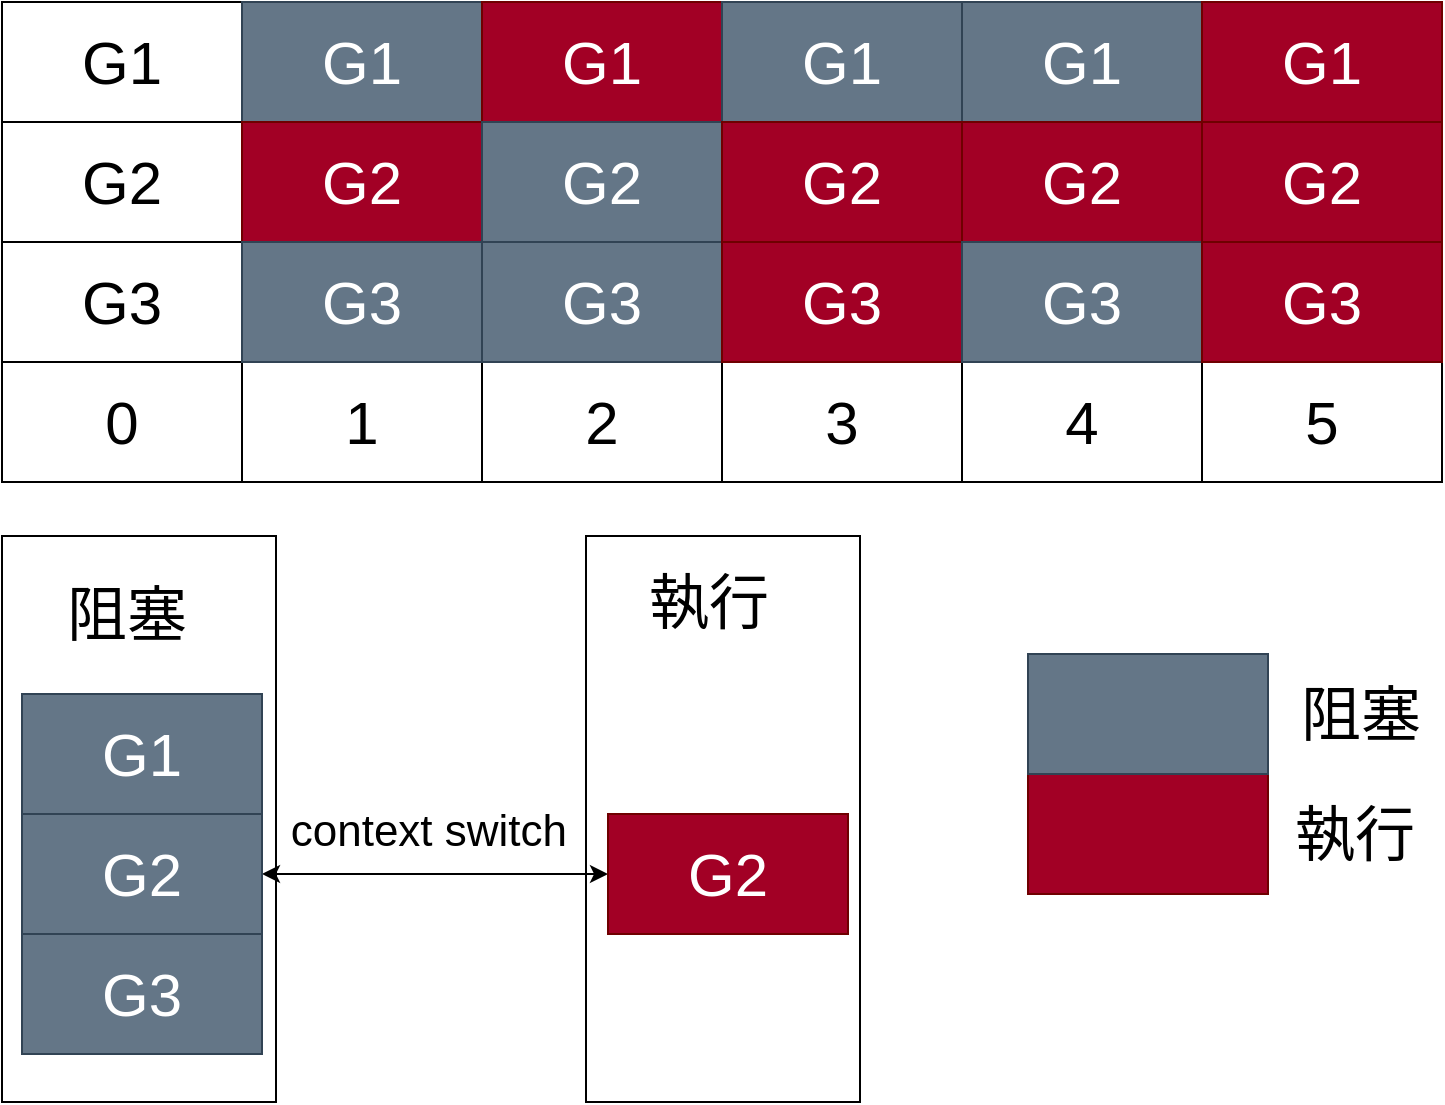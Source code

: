 <mxfile version="19.0.3" type="device"><diagram id="W7sukFG0VClmUZHxODtJ" name="第1頁"><mxGraphModel dx="1550" dy="937" grid="0" gridSize="10" guides="1" tooltips="1" connect="1" arrows="1" fold="1" page="1" pageScale="1" pageWidth="827" pageHeight="1169" math="0" shadow="0"><root><mxCell id="0"/><mxCell id="1" parent="0"/><mxCell id="rxXU48ID36n1P290I9CN-62" value="" style="rounded=0;whiteSpace=wrap;html=1;fontSize=30;align=center;" parent="1" vertex="1"><mxGeometry x="324" y="305" width="137" height="283" as="geometry"/></mxCell><mxCell id="rxXU48ID36n1P290I9CN-32" value="0" style="rounded=0;whiteSpace=wrap;html=1;fontSize=30;" parent="1" vertex="1"><mxGeometry x="32" y="218" width="120" height="60" as="geometry"/></mxCell><mxCell id="rxXU48ID36n1P290I9CN-1" value="G1" style="rounded=0;whiteSpace=wrap;html=1;fontSize=30;" parent="1" vertex="1"><mxGeometry x="32" y="38" width="120" height="60" as="geometry"/></mxCell><mxCell id="rxXU48ID36n1P290I9CN-3" value="G2" style="rounded=0;whiteSpace=wrap;html=1;fontSize=30;" parent="1" vertex="1"><mxGeometry x="32" y="98" width="120" height="60" as="geometry"/></mxCell><mxCell id="rxXU48ID36n1P290I9CN-4" value="G3" style="rounded=0;whiteSpace=wrap;html=1;fontSize=30;" parent="1" vertex="1"><mxGeometry x="32" y="158" width="120" height="60" as="geometry"/></mxCell><mxCell id="rxXU48ID36n1P290I9CN-5" value="1" style="rounded=0;whiteSpace=wrap;html=1;fontSize=30;" parent="1" vertex="1"><mxGeometry x="152" y="218" width="120" height="60" as="geometry"/></mxCell><mxCell id="rxXU48ID36n1P290I9CN-6" value="2" style="rounded=0;whiteSpace=wrap;html=1;fontSize=30;" parent="1" vertex="1"><mxGeometry x="272" y="218" width="120" height="60" as="geometry"/></mxCell><mxCell id="rxXU48ID36n1P290I9CN-7" value="3" style="rounded=0;whiteSpace=wrap;html=1;fontSize=30;" parent="1" vertex="1"><mxGeometry x="392" y="218" width="120" height="60" as="geometry"/></mxCell><mxCell id="rxXU48ID36n1P290I9CN-8" value="4" style="rounded=0;whiteSpace=wrap;html=1;fontSize=30;" parent="1" vertex="1"><mxGeometry x="512" y="218" width="120" height="60" as="geometry"/></mxCell><mxCell id="rxXU48ID36n1P290I9CN-9" value="5" style="rounded=0;whiteSpace=wrap;html=1;fontSize=30;" parent="1" vertex="1"><mxGeometry x="632" y="218" width="120" height="60" as="geometry"/></mxCell><mxCell id="rxXU48ID36n1P290I9CN-13" value="G1" style="rounded=0;whiteSpace=wrap;html=1;fillColor=#647687;fontColor=#ffffff;strokeColor=#314354;fontSize=30;" parent="1" vertex="1"><mxGeometry x="152" y="38" width="120" height="60" as="geometry"/></mxCell><mxCell id="rxXU48ID36n1P290I9CN-14" value="G2" style="rounded=0;whiteSpace=wrap;html=1;fillColor=#a20025;fontColor=#ffffff;strokeColor=#6F0000;fontSize=30;" parent="1" vertex="1"><mxGeometry x="152" y="98" width="120" height="60" as="geometry"/></mxCell><mxCell id="rxXU48ID36n1P290I9CN-15" value="G3" style="rounded=0;whiteSpace=wrap;html=1;fillColor=#647687;fontColor=#ffffff;strokeColor=#314354;fontSize=30;" parent="1" vertex="1"><mxGeometry x="152" y="158" width="120" height="60" as="geometry"/></mxCell><mxCell id="rxXU48ID36n1P290I9CN-17" value="G1" style="rounded=0;whiteSpace=wrap;html=1;fillColor=#a20025;fontColor=#ffffff;strokeColor=#6F0000;fontSize=30;" parent="1" vertex="1"><mxGeometry x="272" y="38" width="120" height="60" as="geometry"/></mxCell><mxCell id="rxXU48ID36n1P290I9CN-18" value="G2" style="rounded=0;whiteSpace=wrap;html=1;fillColor=#647687;fontColor=#ffffff;strokeColor=#314354;fontSize=30;" parent="1" vertex="1"><mxGeometry x="272" y="98" width="120" height="60" as="geometry"/></mxCell><mxCell id="rxXU48ID36n1P290I9CN-19" value="G3" style="rounded=0;whiteSpace=wrap;html=1;fillColor=#647687;fontColor=#ffffff;strokeColor=#314354;fontSize=30;" parent="1" vertex="1"><mxGeometry x="272" y="158" width="120" height="60" as="geometry"/></mxCell><mxCell id="rxXU48ID36n1P290I9CN-23" value="G1" style="rounded=0;whiteSpace=wrap;html=1;fillColor=#647687;fontColor=#ffffff;strokeColor=#314354;fontSize=30;" parent="1" vertex="1"><mxGeometry x="392" y="38" width="120" height="60" as="geometry"/></mxCell><mxCell id="rxXU48ID36n1P290I9CN-24" value="G2" style="rounded=0;whiteSpace=wrap;html=1;fillColor=#a20025;fontColor=#ffffff;strokeColor=#6F0000;fontSize=30;" parent="1" vertex="1"><mxGeometry x="392" y="98" width="120" height="60" as="geometry"/></mxCell><mxCell id="rxXU48ID36n1P290I9CN-25" value="G3" style="rounded=0;whiteSpace=wrap;html=1;fillColor=#a20025;strokeColor=#6F0000;fontSize=30;fontColor=#ffffff;" parent="1" vertex="1"><mxGeometry x="392" y="158" width="120" height="60" as="geometry"/></mxCell><mxCell id="rxXU48ID36n1P290I9CN-26" value="G1" style="rounded=0;whiteSpace=wrap;html=1;fillColor=#647687;fontColor=#ffffff;strokeColor=#314354;fontSize=30;" parent="1" vertex="1"><mxGeometry x="512" y="38" width="120" height="60" as="geometry"/></mxCell><mxCell id="rxXU48ID36n1P290I9CN-27" value="G2" style="rounded=0;whiteSpace=wrap;html=1;fillColor=#a20025;strokeColor=#6F0000;fontSize=30;fontColor=#ffffff;" parent="1" vertex="1"><mxGeometry x="512" y="98" width="120" height="60" as="geometry"/></mxCell><mxCell id="rxXU48ID36n1P290I9CN-28" value="G3" style="rounded=0;whiteSpace=wrap;html=1;fillColor=#647687;fontColor=#ffffff;strokeColor=#314354;fontSize=30;" parent="1" vertex="1"><mxGeometry x="512" y="158" width="120" height="60" as="geometry"/></mxCell><mxCell id="rxXU48ID36n1P290I9CN-29" value="G1" style="rounded=0;whiteSpace=wrap;html=1;fillColor=#a20025;fontColor=#ffffff;strokeColor=#6F0000;fontSize=30;" parent="1" vertex="1"><mxGeometry x="632" y="38" width="120" height="60" as="geometry"/></mxCell><mxCell id="rxXU48ID36n1P290I9CN-30" value="G2" style="rounded=0;whiteSpace=wrap;html=1;fillColor=#a20025;fontColor=#ffffff;strokeColor=#6F0000;fontSize=30;" parent="1" vertex="1"><mxGeometry x="632" y="98" width="120" height="60" as="geometry"/></mxCell><mxCell id="rxXU48ID36n1P290I9CN-31" value="G3" style="rounded=0;whiteSpace=wrap;html=1;fillColor=#a20025;fontColor=#ffffff;strokeColor=#6F0000;fontSize=30;" parent="1" vertex="1"><mxGeometry x="632" y="158" width="120" height="60" as="geometry"/></mxCell><mxCell id="rxXU48ID36n1P290I9CN-57" value="" style="rounded=0;whiteSpace=wrap;html=1;fontSize=30;align=center;" parent="1" vertex="1"><mxGeometry x="32" y="305" width="137" height="283" as="geometry"/></mxCell><mxCell id="rxXU48ID36n1P290I9CN-58" value="G1" style="rounded=0;whiteSpace=wrap;html=1;fillColor=#647687;fontColor=#ffffff;strokeColor=#314354;fontSize=30;" parent="1" vertex="1"><mxGeometry x="42" y="384" width="120" height="60" as="geometry"/></mxCell><mxCell id="rxXU48ID36n1P290I9CN-65" style="edgeStyle=orthogonalEdgeStyle;rounded=0;orthogonalLoop=1;jettySize=auto;html=1;exitX=1;exitY=0.5;exitDx=0;exitDy=0;fontSize=30;startArrow=classic;startFill=1;" parent="1" source="rxXU48ID36n1P290I9CN-59" target="rxXU48ID36n1P290I9CN-64" edge="1"><mxGeometry relative="1" as="geometry"/></mxCell><mxCell id="rxXU48ID36n1P290I9CN-59" value="G2" style="rounded=0;whiteSpace=wrap;html=1;fillColor=#647687;fontColor=#ffffff;strokeColor=#314354;fontSize=30;" parent="1" vertex="1"><mxGeometry x="42" y="444" width="120" height="60" as="geometry"/></mxCell><mxCell id="rxXU48ID36n1P290I9CN-60" value="G3" style="rounded=0;whiteSpace=wrap;html=1;fillColor=#647687;fontColor=#ffffff;strokeColor=#314354;fontSize=30;" parent="1" vertex="1"><mxGeometry x="42" y="504" width="120" height="60" as="geometry"/></mxCell><mxCell id="rxXU48ID36n1P290I9CN-61" value="阻塞" style="text;html=1;align=center;verticalAlign=middle;resizable=0;points=[];autosize=1;strokeColor=none;fillColor=none;fontSize=30;" parent="1" vertex="1"><mxGeometry x="59" y="324" width="70" height="40" as="geometry"/></mxCell><mxCell id="rxXU48ID36n1P290I9CN-63" value="執行" style="text;html=1;align=center;verticalAlign=middle;resizable=0;points=[];autosize=1;strokeColor=none;fillColor=none;fontSize=30;" parent="1" vertex="1"><mxGeometry x="350" y="318" width="70" height="40" as="geometry"/></mxCell><mxCell id="rxXU48ID36n1P290I9CN-64" value="G2" style="rounded=0;whiteSpace=wrap;html=1;fillColor=#a20025;fontColor=#ffffff;strokeColor=#6F0000;fontSize=30;" parent="1" vertex="1"><mxGeometry x="335" y="444" width="120" height="60" as="geometry"/></mxCell><mxCell id="rxXU48ID36n1P290I9CN-66" value="context switch&amp;nbsp;" style="text;html=1;align=center;verticalAlign=middle;resizable=0;points=[];autosize=1;strokeColor=none;fillColor=none;fontSize=22;" parent="1" vertex="1"><mxGeometry x="171" y="438" width="154" height="30" as="geometry"/></mxCell><mxCell id="rxXU48ID36n1P290I9CN-67" value="" style="rounded=0;whiteSpace=wrap;html=1;fillColor=#a20025;fontColor=#ffffff;strokeColor=#6F0000;fontSize=30;" parent="1" vertex="1"><mxGeometry x="545" y="424" width="120" height="60" as="geometry"/></mxCell><mxCell id="rxXU48ID36n1P290I9CN-68" value="" style="rounded=0;whiteSpace=wrap;html=1;fillColor=#647687;fontColor=#ffffff;strokeColor=#314354;fontSize=30;" parent="1" vertex="1"><mxGeometry x="545" y="364" width="120" height="60" as="geometry"/></mxCell><mxCell id="rxXU48ID36n1P290I9CN-70" value="執行" style="text;html=1;align=center;verticalAlign=middle;resizable=0;points=[];autosize=1;strokeColor=none;fillColor=none;fontSize=30;" parent="1" vertex="1"><mxGeometry x="673" y="434" width="70" height="40" as="geometry"/></mxCell><mxCell id="rxXU48ID36n1P290I9CN-71" value="阻塞" style="text;html=1;align=center;verticalAlign=middle;resizable=0;points=[];autosize=1;strokeColor=none;fillColor=none;fontSize=30;" parent="1" vertex="1"><mxGeometry x="676" y="374" width="70" height="40" as="geometry"/></mxCell></root></mxGraphModel></diagram></mxfile>